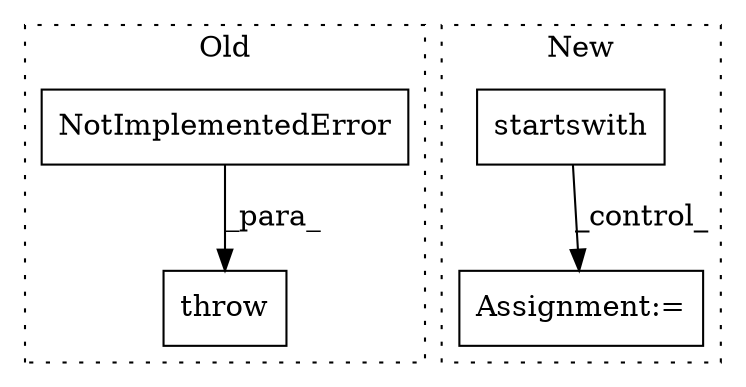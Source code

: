 digraph G {
subgraph cluster0 {
1 [label="NotImplementedError" a="32" s="1898" l="21" shape="box"];
3 [label="throw" a="53" s="1892" l="6" shape="box"];
label = "Old";
style="dotted";
}
subgraph cluster1 {
2 [label="startswith" a="32" s="3633,3677" l="11,1" shape="box"];
4 [label="Assignment:=" a="7" s="3708" l="1" shape="box"];
label = "New";
style="dotted";
}
1 -> 3 [label="_para_"];
2 -> 4 [label="_control_"];
}